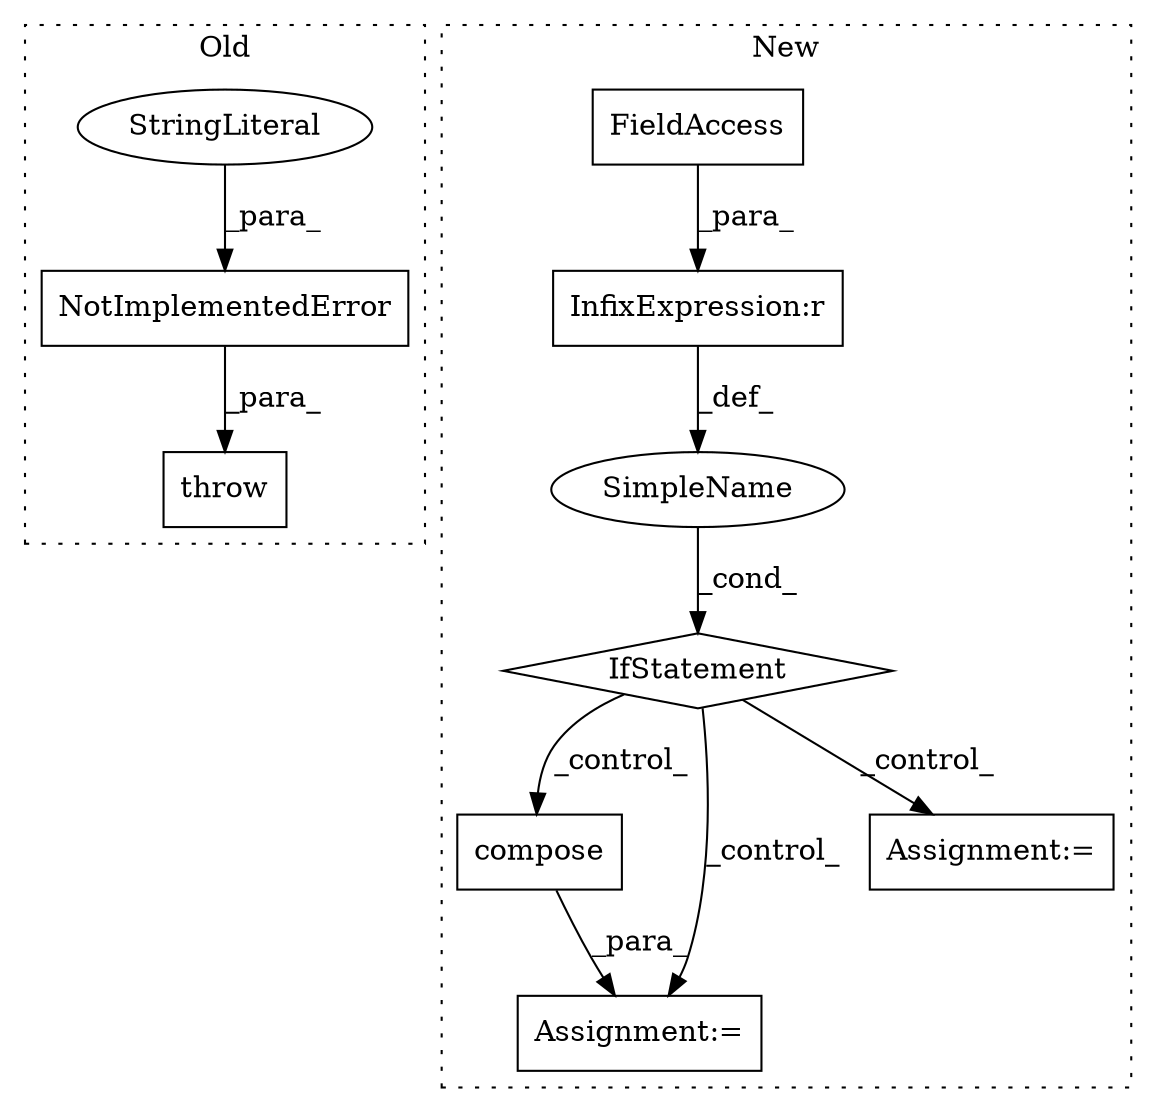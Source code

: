 digraph G {
subgraph cluster0 {
1 [label="throw" a="53" s="1393" l="6" shape="box"];
4 [label="NotImplementedError" a="32" s="1399,1460" l="20,1" shape="box"];
7 [label="StringLiteral" a="45" s="1419" l="41" shape="ellipse"];
label = "Old";
style="dotted";
}
subgraph cluster1 {
2 [label="compose" a="32" s="2715,2753" l="8,1" shape="box"];
3 [label="Assignment:=" a="7" s="2779" l="1" shape="box"];
5 [label="IfStatement" a="25" s="2527,2558" l="4,2" shape="diamond"];
6 [label="SimpleName" a="42" s="" l="" shape="ellipse"];
8 [label="InfixExpression:r" a="27" s="2541" l="4" shape="box"];
9 [label="FieldAccess" a="22" s="2545" l="13" shape="box"];
10 [label="Assignment:=" a="7" s="2577" l="1" shape="box"];
label = "New";
style="dotted";
}
2 -> 3 [label="_para_"];
4 -> 1 [label="_para_"];
5 -> 10 [label="_control_"];
5 -> 2 [label="_control_"];
5 -> 3 [label="_control_"];
6 -> 5 [label="_cond_"];
7 -> 4 [label="_para_"];
8 -> 6 [label="_def_"];
9 -> 8 [label="_para_"];
}